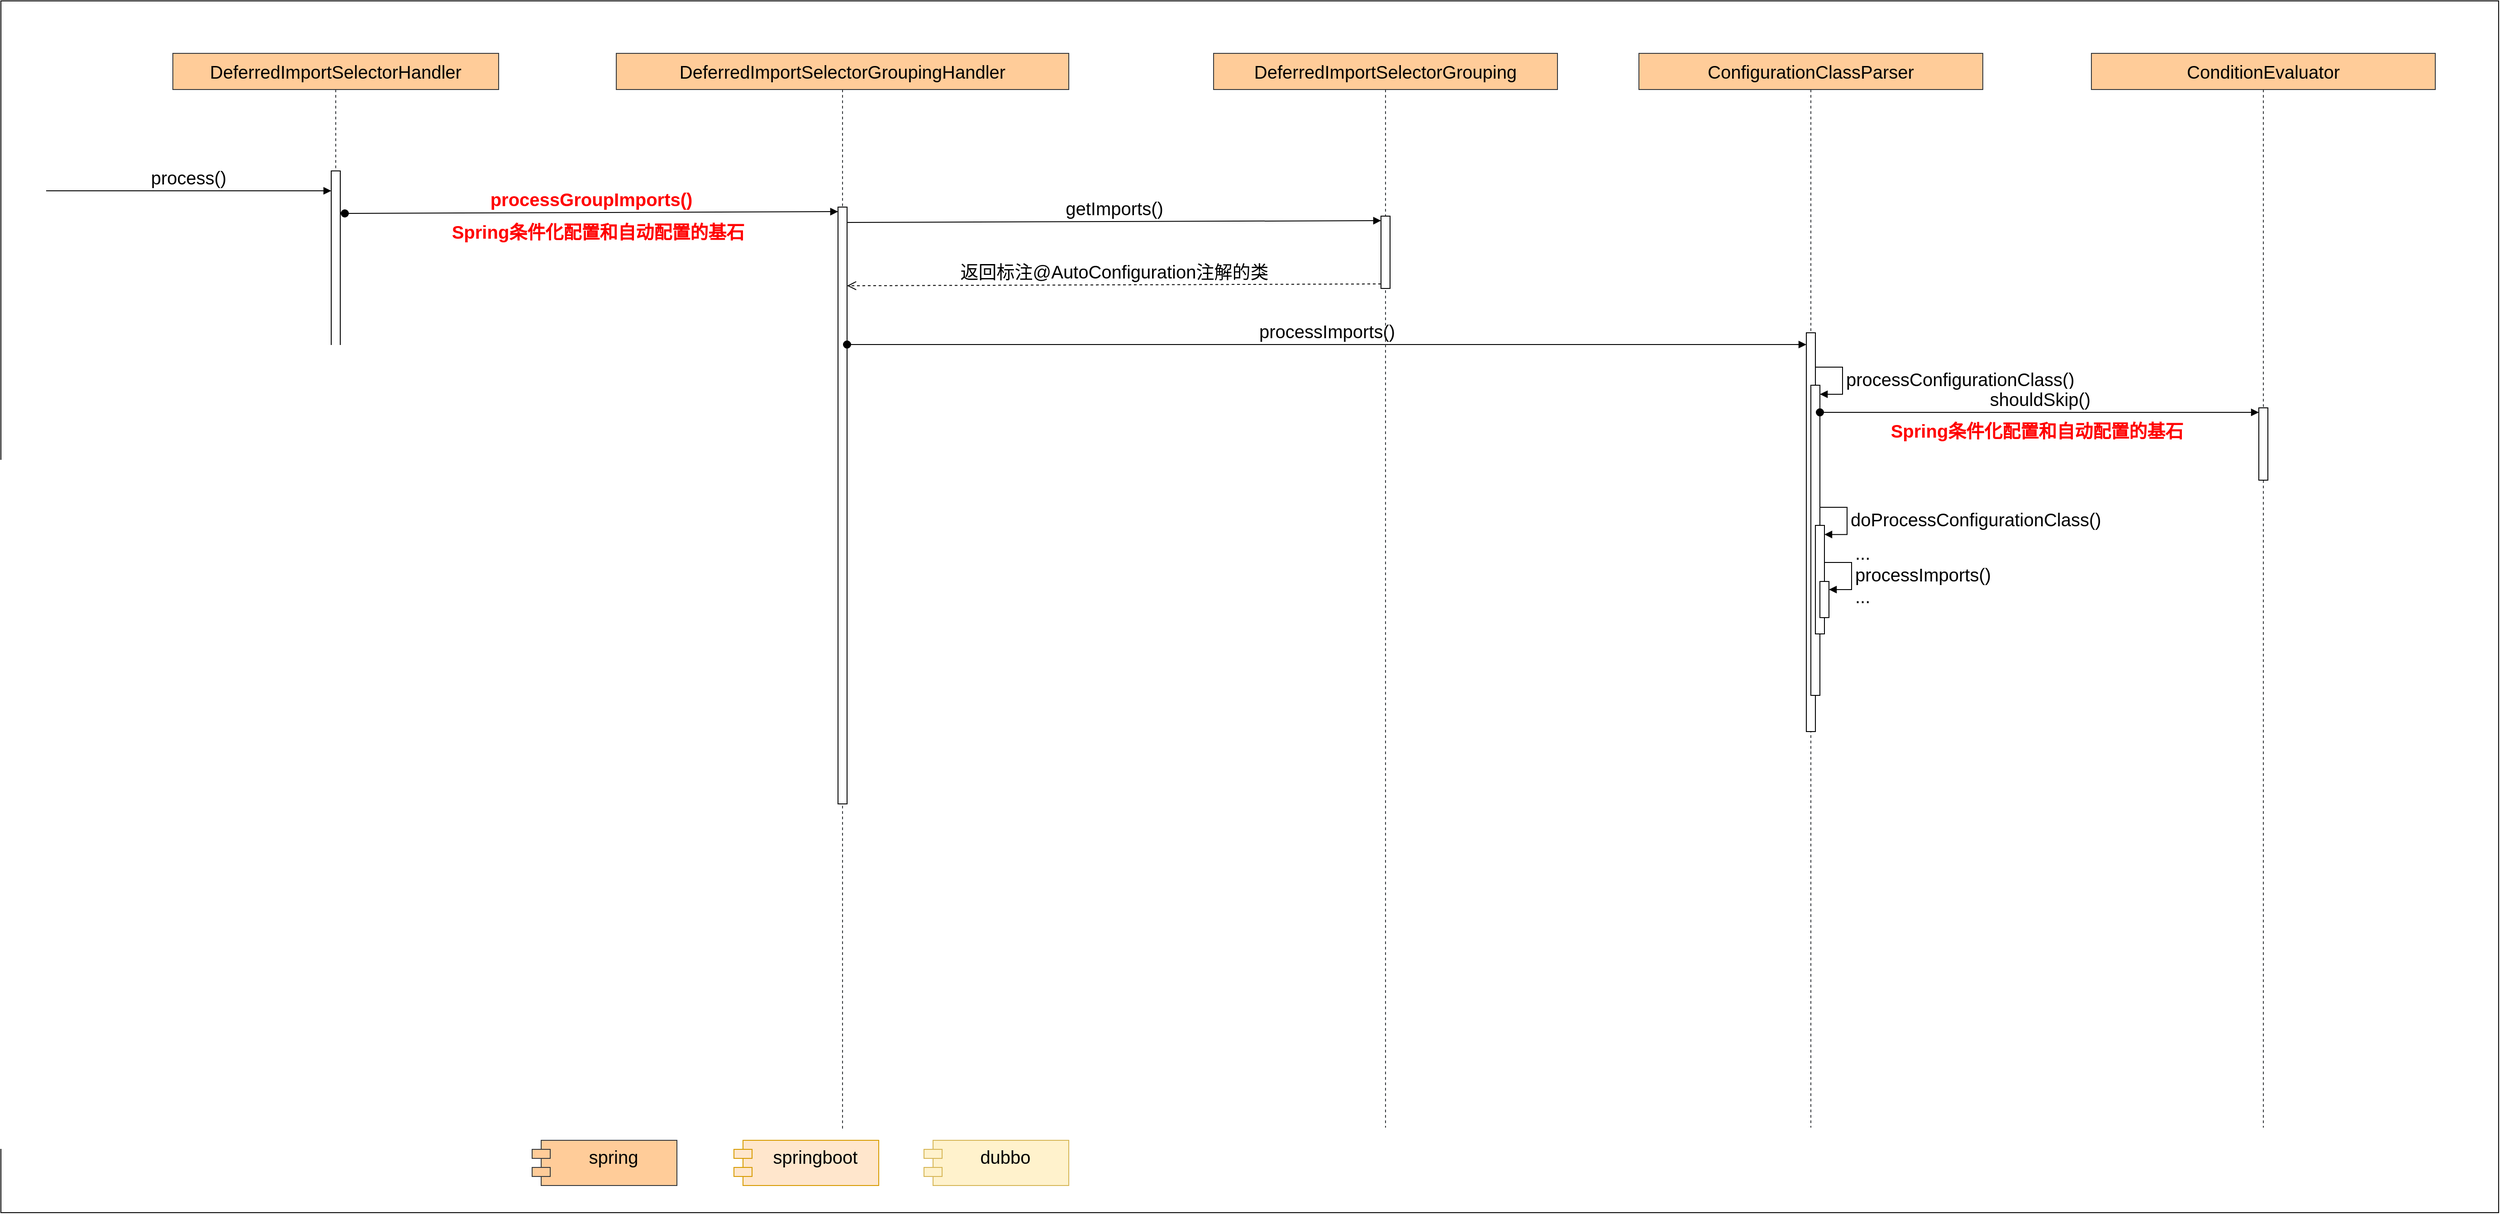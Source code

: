 <mxfile version="28.2.5">
  <diagram name="第 1 页" id="A2wYnKDMZFF023bxGnZ8">
    <mxGraphModel dx="2194" dy="1212" grid="1" gridSize="10" guides="1" tooltips="1" connect="1" arrows="1" fold="1" page="1" pageScale="1" pageWidth="827" pageHeight="1169" background="none" math="0" shadow="0">
      <root>
        <mxCell id="0" />
        <mxCell id="1" parent="0" />
        <mxCell id="uV96uOEizypCZ8WnYTJa-16" value="" style="rounded=0;whiteSpace=wrap;html=1;strokeColor=#000000;" parent="1" vertex="1">
          <mxGeometry x="80" y="150" width="2760" height="1340" as="geometry" />
        </mxCell>
        <mxCell id="-QrxRBGIXTvyxB3OS5xk-1" value="DeferredImportSelectorHandler" style="shape=umlLifeline;whiteSpace=wrap;html=1;container=1;dropTarget=0;collapsible=0;recursiveResize=0;outlineConnect=0;portConstraint=eastwest;newEdgeStyle={&quot;curved&quot;:0,&quot;rounded&quot;:0};fontSize=20;fontStyle=0;points=[[0,0,0,0,5],[0,1,0,0,-5],[1,0,0,0,5],[1,1,0,0,-5]];perimeter=rectanglePerimeter;targetShapes=umlLifeline;participant=label;fillColor=#ffcc99;strokeColor=#36393d;" parent="1" vertex="1">
          <mxGeometry x="270" y="208" width="360" height="1182" as="geometry" />
        </mxCell>
        <mxCell id="-QrxRBGIXTvyxB3OS5xk-2" value="" style="html=1;points=[[0,0,0,0,5],[0,1,0,0,-5],[1,0,0,0,5],[1,1,0,0,-5]];perimeter=orthogonalPerimeter;outlineConnect=0;targetShapes=umlLifeline;portConstraint=eastwest;newEdgeStyle={&quot;curved&quot;:0,&quot;rounded&quot;:0};fontSize=20;" parent="-QrxRBGIXTvyxB3OS5xk-1" vertex="1">
          <mxGeometry x="175" y="130" width="10" height="990" as="geometry" />
        </mxCell>
        <mxCell id="3APO915a-bzhhaDq2Xia-4" value="processGroupImports()" style="html=1;verticalAlign=bottom;startArrow=oval;endArrow=block;startSize=8;curved=0;rounded=0;entryX=0;entryY=0;entryDx=0;entryDy=5;fontSize=20;fontStyle=1;fontColor=#FF0000;" parent="-QrxRBGIXTvyxB3OS5xk-1" target="3APO915a-bzhhaDq2Xia-3" edge="1">
          <mxGeometry relative="1" as="geometry">
            <mxPoint x="190" y="177" as="sourcePoint" />
          </mxGeometry>
        </mxCell>
        <mxCell id="-QrxRBGIXTvyxB3OS5xk-56" value="process()" style="html=1;verticalAlign=bottom;endArrow=block;curved=0;rounded=0;fontSize=20;fontStyle=0;fontColor=#000000;" parent="1" target="-QrxRBGIXTvyxB3OS5xk-2" edge="1">
          <mxGeometry x="-0.002" relative="1" as="geometry">
            <mxPoint x="130" y="360" as="sourcePoint" />
            <mxPoint x="325" y="365" as="targetPoint" />
            <mxPoint as="offset" />
          </mxGeometry>
        </mxCell>
        <mxCell id="95j3l6Zmy1izTpRHIwG8-5" style="edgeStyle=orthogonalEdgeStyle;rounded=0;orthogonalLoop=1;jettySize=auto;html=1;exitX=0.5;exitY=1;exitDx=0;exitDy=0;" parent="1" edge="1">
          <mxGeometry relative="1" as="geometry">
            <mxPoint x="652" y="420.0" as="sourcePoint" />
            <mxPoint x="652" y="420.0" as="targetPoint" />
          </mxGeometry>
        </mxCell>
        <mxCell id="Oij3SpfJl_yuD8244eqy-1" value="dubbo&lt;div&gt;&lt;br&gt;&lt;/div&gt;" style="shape=module;align=left;spacingLeft=20;align=center;verticalAlign=top;whiteSpace=wrap;html=1;fontSize=20;fillColor=#fff2cc;strokeColor=#d6b656;" parent="1" vertex="1">
          <mxGeometry x="1100" y="1410" width="160" height="50" as="geometry" />
        </mxCell>
        <mxCell id="Oij3SpfJl_yuD8244eqy-2" value="spring&lt;div&gt;&lt;br&gt;&lt;/div&gt;" style="shape=module;align=left;spacingLeft=20;align=center;verticalAlign=top;whiteSpace=wrap;html=1;fontSize=20;fillColor=#ffcc99;strokeColor=#36393d;" parent="1" vertex="1">
          <mxGeometry x="667" y="1410" width="160" height="50" as="geometry" />
        </mxCell>
        <mxCell id="Oij3SpfJl_yuD8244eqy-3" value="springboot&lt;div&gt;&lt;br&gt;&lt;/div&gt;" style="shape=module;align=left;spacingLeft=20;align=center;verticalAlign=top;whiteSpace=wrap;html=1;fontSize=20;fillColor=#ffe6cc;strokeColor=#d79b00;" parent="1" vertex="1">
          <mxGeometry x="890" y="1410" width="160" height="50" as="geometry" />
        </mxCell>
        <mxCell id="3APO915a-bzhhaDq2Xia-1" value="DeferredImportSelectorGroupingHandler" style="shape=umlLifeline;whiteSpace=wrap;html=1;container=1;dropTarget=0;collapsible=0;recursiveResize=0;outlineConnect=0;portConstraint=eastwest;newEdgeStyle={&quot;curved&quot;:0,&quot;rounded&quot;:0};fontSize=20;fontStyle=0;points=[[0,0,0,0,5],[0,1,0,0,-5],[1,0,0,0,5],[1,1,0,0,-5]];perimeter=rectanglePerimeter;targetShapes=umlLifeline;participant=label;fillColor=#ffcc99;strokeColor=#36393d;" parent="1" vertex="1">
          <mxGeometry x="760" y="208" width="500" height="1190" as="geometry" />
        </mxCell>
        <mxCell id="3APO915a-bzhhaDq2Xia-3" value="" style="html=1;points=[[0,0,0,0,5],[0,1,0,0,-5],[1,0,0,0,5],[1,1,0,0,-5]];perimeter=orthogonalPerimeter;outlineConnect=0;targetShapes=umlLifeline;portConstraint=eastwest;newEdgeStyle={&quot;curved&quot;:0,&quot;rounded&quot;:0};" parent="3APO915a-bzhhaDq2Xia-1" vertex="1">
          <mxGeometry x="245" y="170" width="10" height="660" as="geometry" />
        </mxCell>
        <mxCell id="3APO915a-bzhhaDq2Xia-13" value="getImports()" style="html=1;verticalAlign=bottom;endArrow=block;curved=0;rounded=0;entryX=0;entryY=0;entryDx=0;entryDy=5;fontSize=20;" parent="3APO915a-bzhhaDq2Xia-1" target="3APO915a-bzhhaDq2Xia-12" edge="1">
          <mxGeometry relative="1" as="geometry">
            <mxPoint x="255" y="187" as="sourcePoint" />
          </mxGeometry>
        </mxCell>
        <mxCell id="3APO915a-bzhhaDq2Xia-14" value="返回标注@AutoConfiguration注解的类" style="html=1;verticalAlign=bottom;endArrow=open;dashed=1;endSize=8;curved=0;rounded=0;exitX=0;exitY=1;exitDx=0;exitDy=-5;fontSize=20;" parent="3APO915a-bzhhaDq2Xia-1" source="3APO915a-bzhhaDq2Xia-12" edge="1">
          <mxGeometry x="0.001" relative="1" as="geometry">
            <mxPoint x="255" y="257" as="targetPoint" />
            <mxPoint as="offset" />
          </mxGeometry>
        </mxCell>
        <mxCell id="3APO915a-bzhhaDq2Xia-16" value="processImports()" style="html=1;verticalAlign=bottom;startArrow=oval;endArrow=block;startSize=8;curved=0;rounded=0;fontSize=20;" parent="3APO915a-bzhhaDq2Xia-1" target="3APO915a-bzhhaDq2Xia-15" edge="1">
          <mxGeometry relative="1" as="geometry">
            <mxPoint x="255" y="322" as="sourcePoint" />
            <mxPoint x="1309" y="349.0" as="targetPoint" />
          </mxGeometry>
        </mxCell>
        <mxCell id="3APO915a-bzhhaDq2Xia-5" value="Spring条件化配置和自动配置的基石" style="text;html=1;align=center;verticalAlign=middle;whiteSpace=wrap;rounded=0;fontSize=20;fontColor=#FF0000;fontStyle=1" parent="1" vertex="1">
          <mxGeometry x="560" y="390" width="360" height="30" as="geometry" />
        </mxCell>
        <mxCell id="3APO915a-bzhhaDq2Xia-6" value="DeferredImportSelectorGrouping" style="shape=umlLifeline;whiteSpace=wrap;html=1;container=1;dropTarget=0;collapsible=0;recursiveResize=0;outlineConnect=0;portConstraint=eastwest;newEdgeStyle={&quot;curved&quot;:0,&quot;rounded&quot;:0};fontSize=20;fontStyle=0;points=[[0,0,0,0,5],[0,1,0,0,-5],[1,0,0,0,5],[1,1,0,0,-5]];perimeter=rectanglePerimeter;targetShapes=umlLifeline;participant=label;fillColor=#ffcc99;strokeColor=#36393d;" parent="1" vertex="1">
          <mxGeometry x="1420" y="208" width="380" height="1188" as="geometry" />
        </mxCell>
        <mxCell id="3APO915a-bzhhaDq2Xia-12" value="" style="html=1;points=[[0,0,0,0,5],[0,1,0,0,-5],[1,0,0,0,5],[1,1,0,0,-5]];perimeter=orthogonalPerimeter;outlineConnect=0;targetShapes=umlLifeline;portConstraint=eastwest;newEdgeStyle={&quot;curved&quot;:0,&quot;rounded&quot;:0};" parent="3APO915a-bzhhaDq2Xia-6" vertex="1">
          <mxGeometry x="185" y="180" width="10" height="80" as="geometry" />
        </mxCell>
        <mxCell id="3APO915a-bzhhaDq2Xia-10" value="ConfigurationClassParser" style="shape=umlLifeline;whiteSpace=wrap;html=1;container=1;dropTarget=0;collapsible=0;recursiveResize=0;outlineConnect=0;portConstraint=eastwest;newEdgeStyle={&quot;curved&quot;:0,&quot;rounded&quot;:0};fontSize=20;fontStyle=0;points=[[0,0,0,0,5],[0,1,0,0,-5],[1,0,0,0,5],[1,1,0,0,-5]];perimeter=rectanglePerimeter;targetShapes=umlLifeline;participant=label;fillColor=#ffcc99;strokeColor=#36393d;" parent="1" vertex="1">
          <mxGeometry x="1890" y="208" width="380" height="1188" as="geometry" />
        </mxCell>
        <mxCell id="3APO915a-bzhhaDq2Xia-15" value="" style="html=1;points=[[0,0,0,0,5],[0,1,0,0,-5],[1,0,0,0,5],[1,1,0,0,-5]];perimeter=orthogonalPerimeter;outlineConnect=0;targetShapes=umlLifeline;portConstraint=eastwest;newEdgeStyle={&quot;curved&quot;:0,&quot;rounded&quot;:0};" parent="3APO915a-bzhhaDq2Xia-10" vertex="1">
          <mxGeometry x="185" y="309" width="10" height="441" as="geometry" />
        </mxCell>
        <mxCell id="3APO915a-bzhhaDq2Xia-17" value="" style="html=1;points=[[0,0,0,0,5],[0,1,0,0,-5],[1,0,0,0,5],[1,1,0,0,-5]];perimeter=orthogonalPerimeter;outlineConnect=0;targetShapes=umlLifeline;portConstraint=eastwest;newEdgeStyle={&quot;curved&quot;:0,&quot;rounded&quot;:0};" parent="3APO915a-bzhhaDq2Xia-10" vertex="1">
          <mxGeometry x="190" y="367" width="10" height="343" as="geometry" />
        </mxCell>
        <mxCell id="3APO915a-bzhhaDq2Xia-18" value="processConfigurationClass()" style="html=1;align=left;spacingLeft=2;endArrow=block;rounded=0;edgeStyle=orthogonalEdgeStyle;curved=0;rounded=0;fontSize=20;" parent="3APO915a-bzhhaDq2Xia-10" target="3APO915a-bzhhaDq2Xia-17" edge="1">
          <mxGeometry relative="1" as="geometry">
            <mxPoint x="195" y="347" as="sourcePoint" />
            <Array as="points">
              <mxPoint x="225" y="377" />
            </Array>
          </mxGeometry>
        </mxCell>
        <mxCell id="3APO915a-bzhhaDq2Xia-21" value="" style="html=1;points=[[0,0,0,0,5],[0,1,0,0,-5],[1,0,0,0,5],[1,1,0,0,-5]];perimeter=orthogonalPerimeter;outlineConnect=0;targetShapes=umlLifeline;portConstraint=eastwest;newEdgeStyle={&quot;curved&quot;:0,&quot;rounded&quot;:0};" parent="3APO915a-bzhhaDq2Xia-10" vertex="1">
          <mxGeometry x="195" y="522" width="10" height="120" as="geometry" />
        </mxCell>
        <mxCell id="3APO915a-bzhhaDq2Xia-22" value="doProcessConfigurationClass()" style="html=1;align=left;spacingLeft=2;endArrow=block;rounded=0;edgeStyle=orthogonalEdgeStyle;curved=0;rounded=0;fontSize=20;" parent="3APO915a-bzhhaDq2Xia-10" edge="1">
          <mxGeometry relative="1" as="geometry">
            <mxPoint x="200" y="502" as="sourcePoint" />
            <Array as="points">
              <mxPoint x="230" y="532" />
            </Array>
            <mxPoint x="205" y="532.053" as="targetPoint" />
          </mxGeometry>
        </mxCell>
        <mxCell id="3APO915a-bzhhaDq2Xia-23" value="" style="html=1;points=[[0,0,0,0,5],[0,1,0,0,-5],[1,0,0,0,5],[1,1,0,0,-5]];perimeter=orthogonalPerimeter;outlineConnect=0;targetShapes=umlLifeline;portConstraint=eastwest;newEdgeStyle={&quot;curved&quot;:0,&quot;rounded&quot;:0};" parent="3APO915a-bzhhaDq2Xia-10" vertex="1">
          <mxGeometry x="200" y="584" width="10" height="40" as="geometry" />
        </mxCell>
        <mxCell id="3APO915a-bzhhaDq2Xia-24" value="&lt;div&gt;&lt;span style=&quot;font-size: 20px; text-align: center;&quot;&gt;...&lt;/span&gt;&lt;/div&gt;&lt;span style=&quot;font-size: 20px; text-align: center;&quot;&gt;processImports()&lt;/span&gt;&lt;div&gt;&lt;span style=&quot;font-size: 20px; text-align: center;&quot;&gt;...&lt;/span&gt;&lt;/div&gt;" style="html=1;align=left;spacingLeft=2;endArrow=block;rounded=0;edgeStyle=orthogonalEdgeStyle;curved=0;rounded=0;" parent="3APO915a-bzhhaDq2Xia-10" target="3APO915a-bzhhaDq2Xia-23" edge="1">
          <mxGeometry relative="1" as="geometry">
            <mxPoint x="205" y="563" as="sourcePoint" />
            <Array as="points">
              <mxPoint x="235" y="593" />
            </Array>
          </mxGeometry>
        </mxCell>
        <mxCell id="w5rZ9cp0LSngsfDS2Ns_-13" value="shouldSkip()" style="html=1;verticalAlign=bottom;startArrow=oval;endArrow=block;startSize=8;curved=0;rounded=0;entryX=0;entryY=0;entryDx=0;entryDy=5;fontSize=20;" edge="1" target="w5rZ9cp0LSngsfDS2Ns_-12" parent="3APO915a-bzhhaDq2Xia-10">
          <mxGeometry relative="1" as="geometry">
            <mxPoint x="200" y="397" as="sourcePoint" />
          </mxGeometry>
        </mxCell>
        <mxCell id="w5rZ9cp0LSngsfDS2Ns_-4" value="ConditionEvaluator" style="shape=umlLifeline;whiteSpace=wrap;html=1;container=1;dropTarget=0;collapsible=0;recursiveResize=0;outlineConnect=0;portConstraint=eastwest;newEdgeStyle={&quot;curved&quot;:0,&quot;rounded&quot;:0};fontSize=20;fontStyle=0;points=[[0,0,0,0,5],[0,1,0,0,-5],[1,0,0,0,5],[1,1,0,0,-5]];perimeter=rectanglePerimeter;targetShapes=umlLifeline;participant=label;fillColor=#ffcc99;strokeColor=#36393d;" vertex="1" parent="1">
          <mxGeometry x="2390" y="208" width="380" height="1188" as="geometry" />
        </mxCell>
        <mxCell id="w5rZ9cp0LSngsfDS2Ns_-12" value="" style="html=1;points=[[0,0,0,0,5],[0,1,0,0,-5],[1,0,0,0,5],[1,1,0,0,-5]];perimeter=orthogonalPerimeter;outlineConnect=0;targetShapes=umlLifeline;portConstraint=eastwest;newEdgeStyle={&quot;curved&quot;:0,&quot;rounded&quot;:0};" vertex="1" parent="w5rZ9cp0LSngsfDS2Ns_-4">
          <mxGeometry x="185" y="392" width="10" height="80" as="geometry" />
        </mxCell>
        <mxCell id="w5rZ9cp0LSngsfDS2Ns_-14" value="Spring条件化配置和自动配置的基石" style="text;html=1;align=center;verticalAlign=middle;whiteSpace=wrap;rounded=0;fontSize=20;fontColor=#FF0000;fontStyle=1" vertex="1" parent="1">
          <mxGeometry x="2150" y="610" width="360" height="30" as="geometry" />
        </mxCell>
      </root>
    </mxGraphModel>
  </diagram>
</mxfile>
